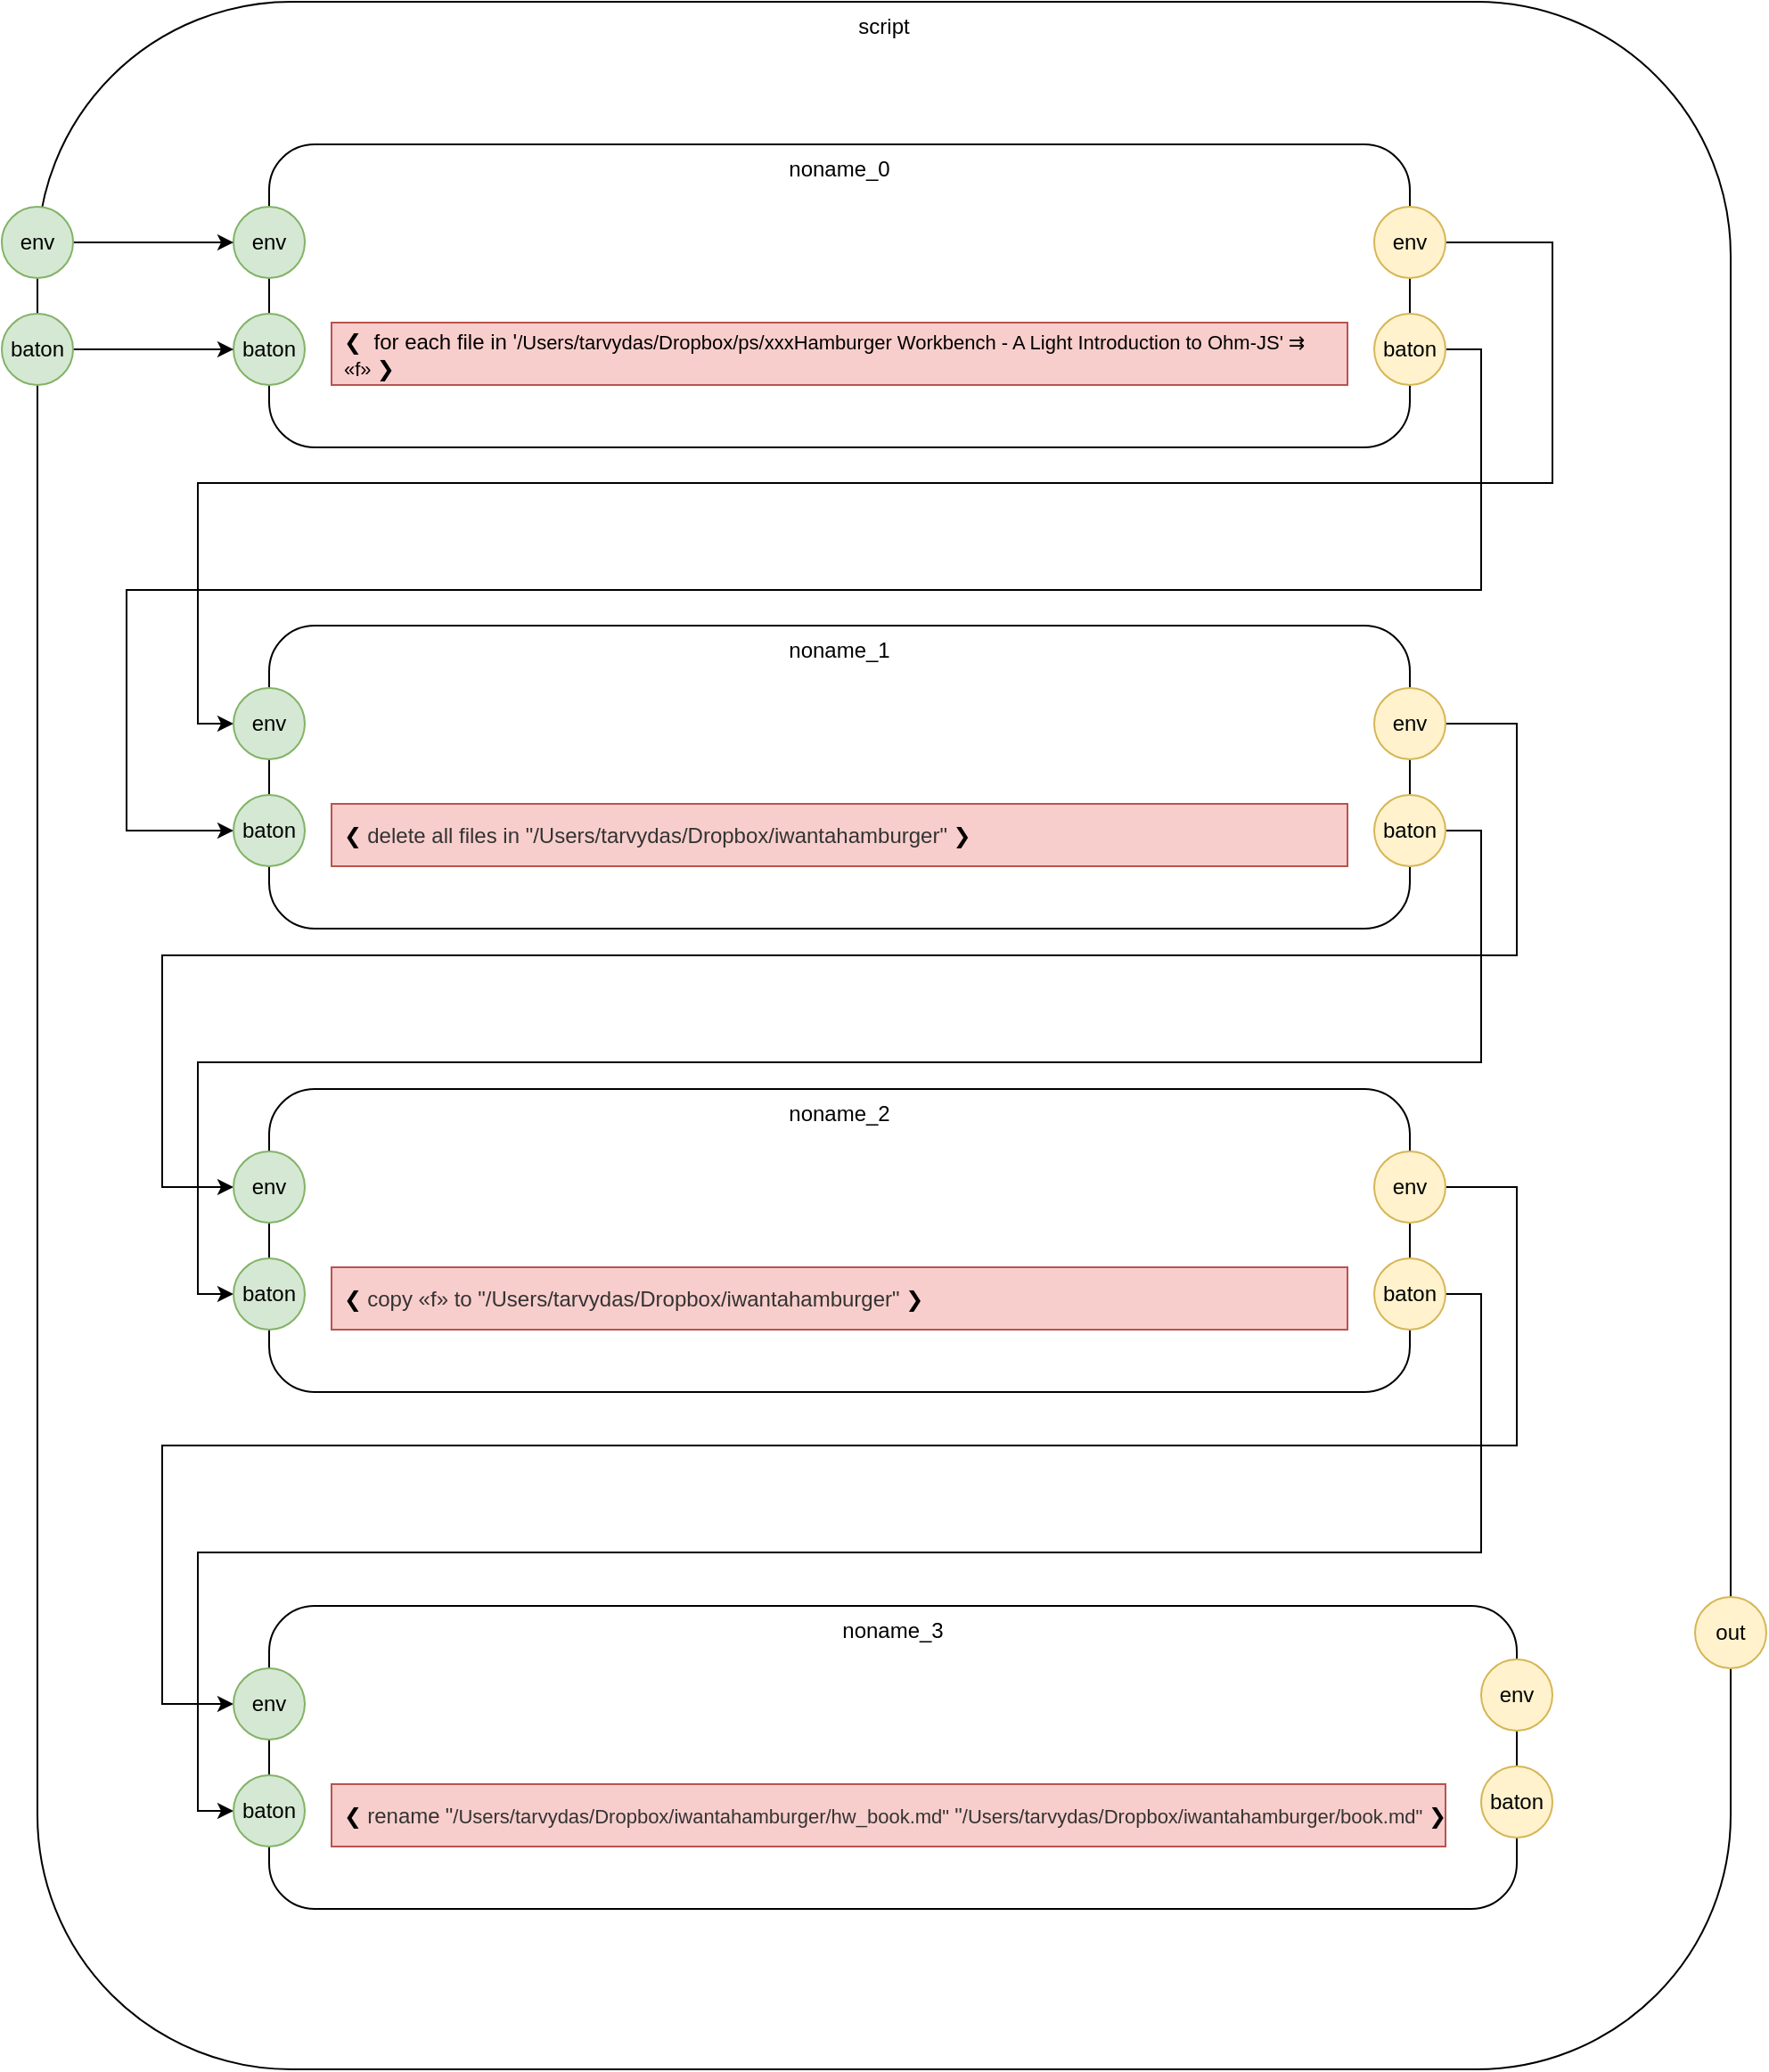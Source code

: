 <mxfile version="14.6.13" type="device"><diagram id="fo9xvGcHm88d3B_x5weG" name="testbench"><mxGraphModel dx="1106" dy="753" grid="1" gridSize="10" guides="1" tooltips="1" connect="1" arrows="1" fold="1" page="1" pageScale="1" pageWidth="1100" pageHeight="850" math="0" shadow="0"><root><mxCell id="0"/><mxCell id="1" parent="0"/><mxCell id="CUezxsRruvy4vppBqpLz-37" value="script" style="rounded=1;whiteSpace=wrap;html=1;verticalAlign=top;" vertex="1" parent="1"><mxGeometry x="40" y="120" width="950" height="1160" as="geometry"/></mxCell><mxCell id="CUezxsRruvy4vppBqpLz-1" value="noname_0" style="rounded=1;whiteSpace=wrap;html=1;align=center;verticalAlign=top;" vertex="1" parent="1"><mxGeometry x="170" y="200" width="640" height="170" as="geometry"/></mxCell><mxCell id="CUezxsRruvy4vppBqpLz-2" value="env" style="ellipse;whiteSpace=wrap;html=1;aspect=fixed;align=center;fillColor=#d5e8d4;strokeColor=#82b366;" vertex="1" parent="1"><mxGeometry x="150" y="235" width="40" height="40" as="geometry"/></mxCell><mxCell id="CUezxsRruvy4vppBqpLz-3" style="edgeStyle=orthogonalEdgeStyle;rounded=0;orthogonalLoop=1;jettySize=auto;html=1;exitX=1;exitY=0.5;exitDx=0;exitDy=0;entryX=0;entryY=0.5;entryDx=0;entryDy=0;align=center;" edge="1" parent="1" source="CUezxsRruvy4vppBqpLz-4" target="CUezxsRruvy4vppBqpLz-13"><mxGeometry relative="1" as="geometry"><Array as="points"><mxPoint x="890" y="255"/><mxPoint x="890" y="390"/><mxPoint x="130" y="390"/><mxPoint x="130" y="525"/></Array></mxGeometry></mxCell><mxCell id="CUezxsRruvy4vppBqpLz-4" value="env" style="ellipse;whiteSpace=wrap;html=1;aspect=fixed;align=center;fillColor=#fff2cc;strokeColor=#d6b656;" vertex="1" parent="1"><mxGeometry x="790" y="235" width="40" height="40" as="geometry"/></mxCell><mxCell id="CUezxsRruvy4vppBqpLz-5" value="&lt;span style=&quot;text-align: center&quot;&gt;❮&lt;/span&gt;&amp;nbsp; for each file in '&lt;span style=&quot;font-size: 11px&quot;&gt;/Users/tarvydas/Dropbox/ps/xxxHamburger Workbench - A Light Introduction to Ohm-JS'&amp;nbsp;&lt;/span&gt;&lt;span style=&quot;font-size: 11px&quot;&gt;⇉ «f»&amp;nbsp;&lt;/span&gt;❯" style="rounded=0;whiteSpace=wrap;html=1;align=left;fillColor=#f8cecc;strokeColor=#b85450;spacingLeft=5;" vertex="1" parent="1"><mxGeometry x="205" y="300" width="570" height="35" as="geometry"/></mxCell><mxCell id="CUezxsRruvy4vppBqpLz-6" style="edgeStyle=orthogonalEdgeStyle;rounded=0;orthogonalLoop=1;jettySize=auto;html=1;exitX=1;exitY=0.5;exitDx=0;exitDy=0;entryX=0;entryY=0.5;entryDx=0;entryDy=0;align=center;" edge="1" parent="1" source="CUezxsRruvy4vppBqpLz-7" target="CUezxsRruvy4vppBqpLz-19"><mxGeometry relative="1" as="geometry"><Array as="points"><mxPoint x="850" y="315"/><mxPoint x="850" y="450"/><mxPoint x="90" y="450"/><mxPoint x="90" y="585"/></Array></mxGeometry></mxCell><mxCell id="CUezxsRruvy4vppBqpLz-7" value="baton" style="ellipse;whiteSpace=wrap;html=1;aspect=fixed;align=center;fillColor=#fff2cc;strokeColor=#d6b656;" vertex="1" parent="1"><mxGeometry x="790" y="295" width="40" height="40" as="geometry"/></mxCell><mxCell id="CUezxsRruvy4vppBqpLz-8" value="baton" style="ellipse;whiteSpace=wrap;html=1;aspect=fixed;align=center;fillColor=#d5e8d4;strokeColor=#82b366;" vertex="1" parent="1"><mxGeometry x="150" y="295" width="40" height="40" as="geometry"/></mxCell><mxCell id="CUezxsRruvy4vppBqpLz-12" value="noname_1" style="rounded=1;whiteSpace=wrap;html=1;align=center;verticalAlign=top;" vertex="1" parent="1"><mxGeometry x="170" y="470" width="640" height="170" as="geometry"/></mxCell><mxCell id="CUezxsRruvy4vppBqpLz-13" value="env" style="ellipse;whiteSpace=wrap;html=1;aspect=fixed;align=center;fillColor=#d5e8d4;strokeColor=#82b366;" vertex="1" parent="1"><mxGeometry x="150" y="505" width="40" height="40" as="geometry"/></mxCell><mxCell id="CUezxsRruvy4vppBqpLz-14" style="edgeStyle=orthogonalEdgeStyle;rounded=0;orthogonalLoop=1;jettySize=auto;html=1;exitX=1;exitY=0.5;exitDx=0;exitDy=0;align=center;" edge="1" parent="1" source="CUezxsRruvy4vppBqpLz-15" target="CUezxsRruvy4vppBqpLz-22"><mxGeometry relative="1" as="geometry"><Array as="points"><mxPoint x="870" y="525"/><mxPoint x="870" y="655"/><mxPoint x="110" y="655"/><mxPoint x="110" y="785"/></Array></mxGeometry></mxCell><mxCell id="CUezxsRruvy4vppBqpLz-15" value="env" style="ellipse;whiteSpace=wrap;html=1;aspect=fixed;align=center;fillColor=#fff2cc;strokeColor=#d6b656;" vertex="1" parent="1"><mxGeometry x="790" y="505" width="40" height="40" as="geometry"/></mxCell><mxCell id="CUezxsRruvy4vppBqpLz-16" value="&lt;span style=&quot;text-align: center&quot;&gt;❮&lt;/span&gt;&lt;span style=&quot;font-size: 11px&quot;&gt;&amp;nbsp;&lt;/span&gt;&lt;span style=&quot;color: rgb(51 , 51 , 51)&quot;&gt;delete all files in &quot;/Users/tarvydas/Dropbox/iwantahamburger&quot;&amp;nbsp;&lt;/span&gt;❯" style="rounded=0;whiteSpace=wrap;html=1;align=left;fillColor=#f8cecc;strokeColor=#b85450;spacingLeft=5;" vertex="1" parent="1"><mxGeometry x="205" y="570" width="570" height="35" as="geometry"/></mxCell><mxCell id="CUezxsRruvy4vppBqpLz-17" style="edgeStyle=orthogonalEdgeStyle;rounded=0;orthogonalLoop=1;jettySize=auto;html=1;exitX=1;exitY=0.5;exitDx=0;exitDy=0;align=center;" edge="1" parent="1" source="CUezxsRruvy4vppBqpLz-18" target="CUezxsRruvy4vppBqpLz-28"><mxGeometry relative="1" as="geometry"><Array as="points"><mxPoint x="850" y="585"/><mxPoint x="850" y="715"/><mxPoint x="130" y="715"/><mxPoint x="130" y="845"/></Array></mxGeometry></mxCell><mxCell id="CUezxsRruvy4vppBqpLz-18" value="baton" style="ellipse;whiteSpace=wrap;html=1;aspect=fixed;align=center;fillColor=#fff2cc;strokeColor=#d6b656;" vertex="1" parent="1"><mxGeometry x="790" y="565" width="40" height="40" as="geometry"/></mxCell><mxCell id="CUezxsRruvy4vppBqpLz-19" value="baton" style="ellipse;whiteSpace=wrap;html=1;aspect=fixed;align=center;fillColor=#d5e8d4;strokeColor=#82b366;" vertex="1" parent="1"><mxGeometry x="150" y="565" width="40" height="40" as="geometry"/></mxCell><mxCell id="CUezxsRruvy4vppBqpLz-21" value="noname_2" style="rounded=1;whiteSpace=wrap;html=1;align=center;verticalAlign=top;" vertex="1" parent="1"><mxGeometry x="170" y="730" width="640" height="170" as="geometry"/></mxCell><mxCell id="CUezxsRruvy4vppBqpLz-22" value="env" style="ellipse;whiteSpace=wrap;html=1;aspect=fixed;align=center;fillColor=#d5e8d4;strokeColor=#82b366;" vertex="1" parent="1"><mxGeometry x="150" y="765" width="40" height="40" as="geometry"/></mxCell><mxCell id="CUezxsRruvy4vppBqpLz-23" style="edgeStyle=orthogonalEdgeStyle;rounded=0;orthogonalLoop=1;jettySize=auto;html=1;exitX=1;exitY=0.5;exitDx=0;exitDy=0;entryX=0;entryY=0.5;entryDx=0;entryDy=0;align=center;" edge="1" parent="1" source="CUezxsRruvy4vppBqpLz-24" target="CUezxsRruvy4vppBqpLz-31"><mxGeometry relative="1" as="geometry"><Array as="points"><mxPoint x="870" y="785"/><mxPoint x="870" y="930"/><mxPoint x="110" y="930"/><mxPoint x="110" y="1075"/></Array></mxGeometry></mxCell><mxCell id="CUezxsRruvy4vppBqpLz-24" value="env" style="ellipse;whiteSpace=wrap;html=1;aspect=fixed;align=center;fillColor=#fff2cc;strokeColor=#d6b656;" vertex="1" parent="1"><mxGeometry x="790" y="765" width="40" height="40" as="geometry"/></mxCell><mxCell id="CUezxsRruvy4vppBqpLz-25" value="&lt;span style=&quot;text-align: center&quot;&gt;❮&lt;/span&gt;&lt;span style=&quot;font-size: 11px&quot;&gt;&amp;nbsp;&lt;/span&gt;&lt;span style=&quot;color: rgb(51 , 51 , 51)&quot;&gt;copy «f» to &quot;/Users/tarvydas/Dropbox/iwantahamburger&quot;&amp;nbsp;&lt;/span&gt;❯" style="rounded=0;whiteSpace=wrap;html=1;align=left;fillColor=#f8cecc;strokeColor=#b85450;spacingLeft=5;" vertex="1" parent="1"><mxGeometry x="205" y="830" width="570" height="35" as="geometry"/></mxCell><mxCell id="CUezxsRruvy4vppBqpLz-26" style="edgeStyle=orthogonalEdgeStyle;rounded=0;orthogonalLoop=1;jettySize=auto;html=1;exitX=1;exitY=0.5;exitDx=0;exitDy=0;entryX=0;entryY=0.5;entryDx=0;entryDy=0;align=center;" edge="1" parent="1" source="CUezxsRruvy4vppBqpLz-27" target="CUezxsRruvy4vppBqpLz-35"><mxGeometry relative="1" as="geometry"/></mxCell><mxCell id="CUezxsRruvy4vppBqpLz-27" value="baton" style="ellipse;whiteSpace=wrap;html=1;aspect=fixed;align=center;fillColor=#fff2cc;strokeColor=#d6b656;" vertex="1" parent="1"><mxGeometry x="790" y="825" width="40" height="40" as="geometry"/></mxCell><mxCell id="CUezxsRruvy4vppBqpLz-28" value="baton" style="ellipse;whiteSpace=wrap;html=1;aspect=fixed;align=center;fillColor=#d5e8d4;strokeColor=#82b366;" vertex="1" parent="1"><mxGeometry x="150" y="825" width="40" height="40" as="geometry"/></mxCell><mxCell id="CUezxsRruvy4vppBqpLz-30" value="noname_3" style="rounded=1;whiteSpace=wrap;html=1;align=center;verticalAlign=top;" vertex="1" parent="1"><mxGeometry x="170" y="1020" width="700" height="170" as="geometry"/></mxCell><mxCell id="CUezxsRruvy4vppBqpLz-31" value="env" style="ellipse;whiteSpace=wrap;html=1;aspect=fixed;align=center;fillColor=#d5e8d4;strokeColor=#82b366;" vertex="1" parent="1"><mxGeometry x="150" y="1055" width="40" height="40" as="geometry"/></mxCell><mxCell id="CUezxsRruvy4vppBqpLz-32" value="env" style="ellipse;whiteSpace=wrap;html=1;aspect=fixed;align=center;fillColor=#fff2cc;strokeColor=#d6b656;" vertex="1" parent="1"><mxGeometry x="850" y="1050" width="40" height="40" as="geometry"/></mxCell><mxCell id="CUezxsRruvy4vppBqpLz-33" value="&lt;span style=&quot;text-align: center&quot;&gt;❮&lt;/span&gt;&lt;span style=&quot;font-size: 11px&quot;&gt;&amp;nbsp;&lt;/span&gt;&lt;span style=&quot;color: rgb(51 , 51 , 51)&quot;&gt;rename&lt;/span&gt;&lt;span style=&quot;color: rgb(51 , 51 , 51) ; font-size: 11px&quot;&gt;&amp;nbsp;&lt;/span&gt;&lt;span style=&quot;color: rgb(51 , 51 , 51)&quot;&gt;&quot;&lt;/span&gt;&lt;span style=&quot;color: rgb(51 , 51 , 51) ; font-size: 11px&quot;&gt;/Users/tarvydas/Dropbox/iwantahamburger/hw_book.md&quot;&lt;/span&gt;&lt;span style=&quot;color: rgb(51 , 51 , 51) ; font-size: 11px&quot;&gt;&amp;nbsp;&lt;/span&gt;&lt;span style=&quot;color: rgb(51 , 51 , 51)&quot;&gt;&quot;&lt;/span&gt;&lt;span style=&quot;color: rgb(51 , 51 , 51) ; font-size: 11px&quot;&gt;/Users/tarvydas/Dropbox/iwantahamburger/book.md&quot;&lt;/span&gt;&lt;span style=&quot;color: rgb(51 , 51 , 51)&quot;&gt;&amp;nbsp;&lt;/span&gt;❯" style="rounded=0;whiteSpace=wrap;html=1;align=left;fillColor=#f8cecc;strokeColor=#b85450;spacingLeft=5;" vertex="1" parent="1"><mxGeometry x="205" y="1120" width="625" height="35" as="geometry"/></mxCell><mxCell id="CUezxsRruvy4vppBqpLz-34" value="baton" style="ellipse;whiteSpace=wrap;html=1;aspect=fixed;align=center;fillColor=#fff2cc;strokeColor=#d6b656;" vertex="1" parent="1"><mxGeometry x="850" y="1110" width="40" height="40" as="geometry"/></mxCell><mxCell id="CUezxsRruvy4vppBqpLz-35" value="baton" style="ellipse;whiteSpace=wrap;html=1;aspect=fixed;align=center;fillColor=#d5e8d4;strokeColor=#82b366;" vertex="1" parent="1"><mxGeometry x="150" y="1115" width="40" height="40" as="geometry"/></mxCell><mxCell id="CUezxsRruvy4vppBqpLz-42" style="edgeStyle=orthogonalEdgeStyle;rounded=0;orthogonalLoop=1;jettySize=auto;html=1;exitX=1;exitY=0.5;exitDx=0;exitDy=0;entryX=0;entryY=0.5;entryDx=0;entryDy=0;" edge="1" parent="1" source="CUezxsRruvy4vppBqpLz-40" target="CUezxsRruvy4vppBqpLz-2"><mxGeometry relative="1" as="geometry"/></mxCell><mxCell id="CUezxsRruvy4vppBqpLz-40" value="env" style="ellipse;whiteSpace=wrap;html=1;aspect=fixed;align=center;fillColor=#d5e8d4;strokeColor=#82b366;" vertex="1" parent="1"><mxGeometry x="20" y="235" width="40" height="40" as="geometry"/></mxCell><mxCell id="CUezxsRruvy4vppBqpLz-43" style="edgeStyle=orthogonalEdgeStyle;rounded=0;orthogonalLoop=1;jettySize=auto;html=1;exitX=1;exitY=0.5;exitDx=0;exitDy=0;entryX=0;entryY=0.5;entryDx=0;entryDy=0;" edge="1" parent="1" source="CUezxsRruvy4vppBqpLz-41" target="CUezxsRruvy4vppBqpLz-8"><mxGeometry relative="1" as="geometry"/></mxCell><mxCell id="CUezxsRruvy4vppBqpLz-41" value="baton" style="ellipse;whiteSpace=wrap;html=1;aspect=fixed;align=center;fillColor=#d5e8d4;strokeColor=#82b366;" vertex="1" parent="1"><mxGeometry x="20" y="295" width="40" height="40" as="geometry"/></mxCell><mxCell id="CUezxsRruvy4vppBqpLz-44" value="out" style="ellipse;whiteSpace=wrap;html=1;aspect=fixed;align=center;fillColor=#fff2cc;strokeColor=#d6b656;" vertex="1" parent="1"><mxGeometry x="970" y="1015" width="40" height="40" as="geometry"/></mxCell></root></mxGraphModel></diagram></mxfile>
